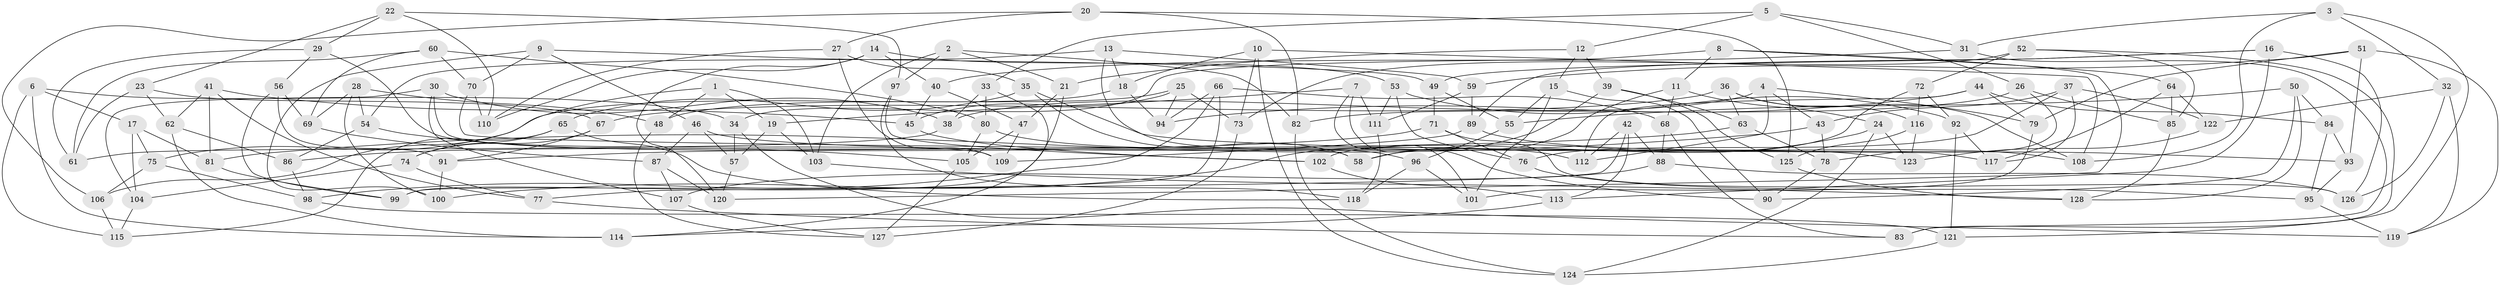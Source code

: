 // Generated by graph-tools (version 1.1) at 2025/50/03/09/25 03:50:56]
// undirected, 128 vertices, 256 edges
graph export_dot {
graph [start="1"]
  node [color=gray90,style=filled];
  1;
  2;
  3;
  4;
  5;
  6;
  7;
  8;
  9;
  10;
  11;
  12;
  13;
  14;
  15;
  16;
  17;
  18;
  19;
  20;
  21;
  22;
  23;
  24;
  25;
  26;
  27;
  28;
  29;
  30;
  31;
  32;
  33;
  34;
  35;
  36;
  37;
  38;
  39;
  40;
  41;
  42;
  43;
  44;
  45;
  46;
  47;
  48;
  49;
  50;
  51;
  52;
  53;
  54;
  55;
  56;
  57;
  58;
  59;
  60;
  61;
  62;
  63;
  64;
  65;
  66;
  67;
  68;
  69;
  70;
  71;
  72;
  73;
  74;
  75;
  76;
  77;
  78;
  79;
  80;
  81;
  82;
  83;
  84;
  85;
  86;
  87;
  88;
  89;
  90;
  91;
  92;
  93;
  94;
  95;
  96;
  97;
  98;
  99;
  100;
  101;
  102;
  103;
  104;
  105;
  106;
  107;
  108;
  109;
  110;
  111;
  112;
  113;
  114;
  115;
  116;
  117;
  118;
  119;
  120;
  121;
  122;
  123;
  124;
  125;
  126;
  127;
  128;
  1 -- 19;
  1 -- 48;
  1 -- 106;
  1 -- 103;
  2 -- 97;
  2 -- 103;
  2 -- 82;
  2 -- 21;
  3 -- 121;
  3 -- 31;
  3 -- 108;
  3 -- 32;
  4 -- 79;
  4 -- 38;
  4 -- 112;
  4 -- 43;
  5 -- 33;
  5 -- 26;
  5 -- 12;
  5 -- 31;
  6 -- 34;
  6 -- 114;
  6 -- 115;
  6 -- 17;
  7 -- 101;
  7 -- 90;
  7 -- 111;
  7 -- 19;
  8 -- 34;
  8 -- 11;
  8 -- 64;
  8 -- 120;
  9 -- 70;
  9 -- 49;
  9 -- 46;
  9 -- 100;
  10 -- 73;
  10 -- 18;
  10 -- 124;
  10 -- 108;
  11 -- 58;
  11 -- 68;
  11 -- 24;
  12 -- 15;
  12 -- 21;
  12 -- 39;
  13 -- 54;
  13 -- 59;
  13 -- 96;
  13 -- 18;
  14 -- 120;
  14 -- 40;
  14 -- 53;
  14 -- 110;
  15 -- 55;
  15 -- 101;
  15 -- 90;
  16 -- 49;
  16 -- 113;
  16 -- 126;
  16 -- 89;
  17 -- 104;
  17 -- 81;
  17 -- 75;
  18 -- 75;
  18 -- 94;
  19 -- 57;
  19 -- 103;
  20 -- 125;
  20 -- 82;
  20 -- 27;
  20 -- 106;
  21 -- 99;
  21 -- 47;
  22 -- 110;
  22 -- 97;
  22 -- 29;
  22 -- 23;
  23 -- 61;
  23 -- 67;
  23 -- 62;
  24 -- 124;
  24 -- 123;
  24 -- 58;
  25 -- 73;
  25 -- 45;
  25 -- 94;
  25 -- 48;
  26 -- 78;
  26 -- 85;
  26 -- 82;
  27 -- 109;
  27 -- 110;
  27 -- 35;
  28 -- 100;
  28 -- 54;
  28 -- 48;
  28 -- 69;
  29 -- 56;
  29 -- 109;
  29 -- 61;
  30 -- 107;
  30 -- 38;
  30 -- 104;
  30 -- 58;
  31 -- 40;
  31 -- 83;
  32 -- 126;
  32 -- 119;
  32 -- 122;
  33 -- 114;
  33 -- 38;
  33 -- 80;
  34 -- 119;
  34 -- 57;
  35 -- 58;
  35 -- 93;
  35 -- 65;
  36 -- 116;
  36 -- 63;
  36 -- 108;
  36 -- 67;
  37 -- 122;
  37 -- 43;
  37 -- 76;
  37 -- 117;
  38 -- 61;
  39 -- 125;
  39 -- 100;
  39 -- 63;
  40 -- 45;
  40 -- 47;
  41 -- 77;
  41 -- 45;
  41 -- 81;
  41 -- 62;
  42 -- 77;
  42 -- 113;
  42 -- 112;
  42 -- 88;
  43 -- 78;
  43 -- 81;
  44 -- 84;
  44 -- 94;
  44 -- 79;
  44 -- 112;
  45 -- 102;
  46 -- 87;
  46 -- 123;
  46 -- 57;
  47 -- 105;
  47 -- 109;
  48 -- 127;
  49 -- 55;
  49 -- 71;
  50 -- 90;
  50 -- 84;
  50 -- 55;
  50 -- 128;
  51 -- 119;
  51 -- 59;
  51 -- 93;
  51 -- 79;
  52 -- 72;
  52 -- 83;
  52 -- 73;
  52 -- 85;
  53 -- 111;
  53 -- 76;
  53 -- 92;
  54 -- 105;
  54 -- 86;
  55 -- 96;
  56 -- 69;
  56 -- 91;
  56 -- 99;
  57 -- 120;
  59 -- 111;
  59 -- 89;
  60 -- 70;
  60 -- 61;
  60 -- 80;
  60 -- 69;
  62 -- 114;
  62 -- 86;
  63 -- 78;
  63 -- 91;
  64 -- 122;
  64 -- 117;
  64 -- 85;
  65 -- 118;
  65 -- 115;
  65 -- 74;
  66 -- 98;
  66 -- 68;
  66 -- 99;
  66 -- 94;
  67 -- 91;
  67 -- 74;
  68 -- 88;
  68 -- 83;
  69 -- 87;
  70 -- 117;
  70 -- 110;
  71 -- 76;
  71 -- 86;
  71 -- 126;
  72 -- 92;
  72 -- 116;
  72 -- 102;
  73 -- 127;
  74 -- 104;
  74 -- 77;
  75 -- 106;
  75 -- 98;
  76 -- 95;
  77 -- 83;
  78 -- 90;
  79 -- 101;
  80 -- 112;
  80 -- 105;
  81 -- 99;
  82 -- 124;
  84 -- 93;
  84 -- 95;
  85 -- 128;
  86 -- 98;
  87 -- 120;
  87 -- 107;
  88 -- 107;
  88 -- 126;
  89 -- 108;
  89 -- 109;
  91 -- 100;
  92 -- 117;
  92 -- 121;
  93 -- 95;
  95 -- 119;
  96 -- 118;
  96 -- 101;
  97 -- 118;
  97 -- 102;
  98 -- 121;
  102 -- 113;
  103 -- 128;
  104 -- 115;
  105 -- 127;
  106 -- 115;
  107 -- 127;
  111 -- 118;
  113 -- 114;
  116 -- 125;
  116 -- 123;
  121 -- 124;
  122 -- 123;
  125 -- 128;
}
